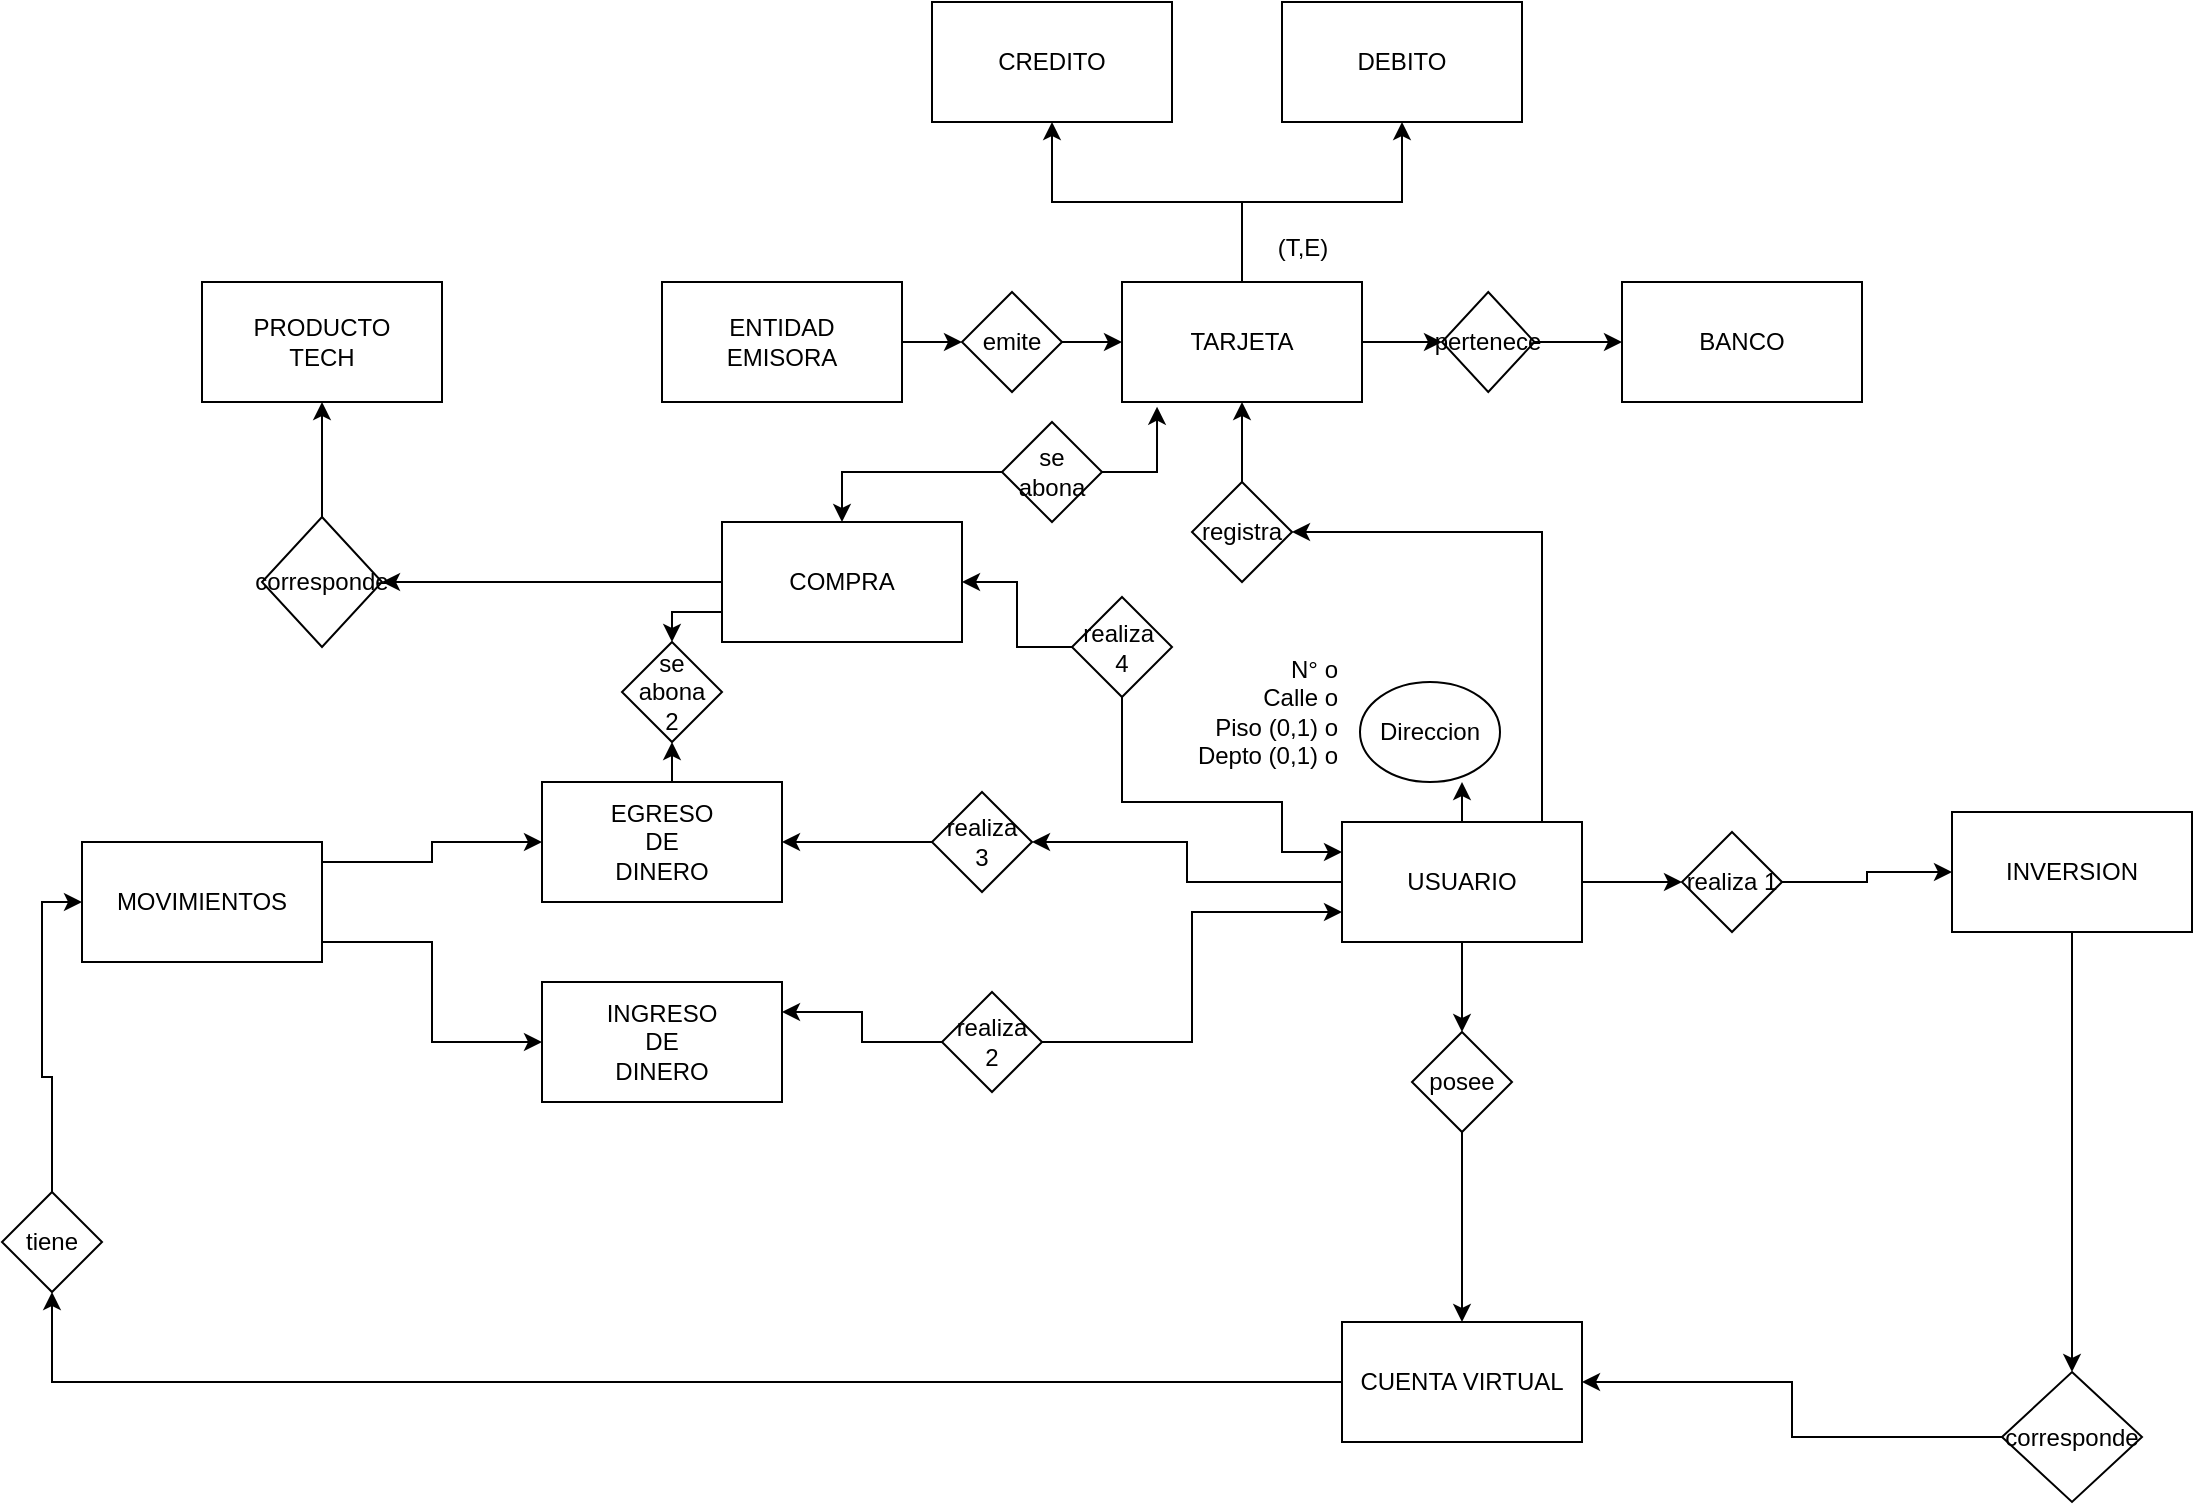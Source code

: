 <mxfile version="24.7.8">
  <diagram name="Página-1" id="KkGgWrTcCKknmEP0qxcg">
    <mxGraphModel dx="2427" dy="2136" grid="1" gridSize="10" guides="1" tooltips="1" connect="1" arrows="1" fold="1" page="1" pageScale="1" pageWidth="827" pageHeight="1169" math="0" shadow="0">
      <root>
        <mxCell id="0" />
        <mxCell id="1" parent="0" />
        <mxCell id="who9CqUNRb1ysD8g2-8Y-4" value="" style="edgeStyle=orthogonalEdgeStyle;rounded=0;orthogonalLoop=1;jettySize=auto;html=1;" edge="1" parent="1" source="who9CqUNRb1ysD8g2-8Y-1" target="who9CqUNRb1ysD8g2-8Y-3">
          <mxGeometry relative="1" as="geometry" />
        </mxCell>
        <mxCell id="who9CqUNRb1ysD8g2-8Y-8" value="" style="edgeStyle=orthogonalEdgeStyle;rounded=0;orthogonalLoop=1;jettySize=auto;html=1;" edge="1" parent="1" source="who9CqUNRb1ysD8g2-8Y-1" target="who9CqUNRb1ysD8g2-8Y-7">
          <mxGeometry relative="1" as="geometry">
            <Array as="points">
              <mxPoint x="640" y="350" />
              <mxPoint x="640" y="350" />
            </Array>
          </mxGeometry>
        </mxCell>
        <mxCell id="who9CqUNRb1ysD8g2-8Y-34" style="edgeStyle=orthogonalEdgeStyle;rounded=0;orthogonalLoop=1;jettySize=auto;html=1;" edge="1" parent="1" source="who9CqUNRb1ysD8g2-8Y-1" target="who9CqUNRb1ysD8g2-8Y-33">
          <mxGeometry relative="1" as="geometry">
            <Array as="points">
              <mxPoint x="610" y="175" />
            </Array>
          </mxGeometry>
        </mxCell>
        <mxCell id="who9CqUNRb1ysD8g2-8Y-62" style="edgeStyle=orthogonalEdgeStyle;rounded=0;orthogonalLoop=1;jettySize=auto;html=1;entryX=1;entryY=0.5;entryDx=0;entryDy=0;" edge="1" parent="1" source="who9CqUNRb1ysD8g2-8Y-1" target="who9CqUNRb1ysD8g2-8Y-44">
          <mxGeometry relative="1" as="geometry" />
        </mxCell>
        <mxCell id="who9CqUNRb1ysD8g2-8Y-1" value="USUARIO" style="whiteSpace=wrap;html=1;" vertex="1" parent="1">
          <mxGeometry x="510" y="320" width="120" height="60" as="geometry" />
        </mxCell>
        <mxCell id="who9CqUNRb1ysD8g2-8Y-37" value="" style="edgeStyle=orthogonalEdgeStyle;rounded=0;orthogonalLoop=1;jettySize=auto;html=1;" edge="1" parent="1" source="who9CqUNRb1ysD8g2-8Y-2" target="who9CqUNRb1ysD8g2-8Y-36">
          <mxGeometry relative="1" as="geometry" />
        </mxCell>
        <mxCell id="who9CqUNRb1ysD8g2-8Y-2" value="CUENTA VIRTUAL" style="whiteSpace=wrap;html=1;" vertex="1" parent="1">
          <mxGeometry x="510" y="570" width="120" height="60" as="geometry" />
        </mxCell>
        <mxCell id="who9CqUNRb1ysD8g2-8Y-5" value="" style="edgeStyle=orthogonalEdgeStyle;rounded=0;orthogonalLoop=1;jettySize=auto;html=1;" edge="1" parent="1" source="who9CqUNRb1ysD8g2-8Y-3" target="who9CqUNRb1ysD8g2-8Y-2">
          <mxGeometry relative="1" as="geometry" />
        </mxCell>
        <mxCell id="who9CqUNRb1ysD8g2-8Y-3" value="posee" style="rhombus;whiteSpace=wrap;html=1;" vertex="1" parent="1">
          <mxGeometry x="545" y="425" width="50" height="50" as="geometry" />
        </mxCell>
        <mxCell id="who9CqUNRb1ysD8g2-8Y-12" value="" style="edgeStyle=orthogonalEdgeStyle;rounded=0;orthogonalLoop=1;jettySize=auto;html=1;" edge="1" parent="1" source="who9CqUNRb1ysD8g2-8Y-6" target="who9CqUNRb1ysD8g2-8Y-11">
          <mxGeometry relative="1" as="geometry" />
        </mxCell>
        <mxCell id="who9CqUNRb1ysD8g2-8Y-6" value="INVERSION" style="whiteSpace=wrap;html=1;" vertex="1" parent="1">
          <mxGeometry x="815" y="315" width="120" height="60" as="geometry" />
        </mxCell>
        <mxCell id="who9CqUNRb1ysD8g2-8Y-9" style="edgeStyle=orthogonalEdgeStyle;rounded=0;orthogonalLoop=1;jettySize=auto;html=1;" edge="1" parent="1" source="who9CqUNRb1ysD8g2-8Y-7" target="who9CqUNRb1ysD8g2-8Y-6">
          <mxGeometry relative="1" as="geometry" />
        </mxCell>
        <mxCell id="who9CqUNRb1ysD8g2-8Y-7" value="realiza 1" style="rhombus;whiteSpace=wrap;html=1;" vertex="1" parent="1">
          <mxGeometry x="680" y="325" width="50" height="50" as="geometry" />
        </mxCell>
        <mxCell id="who9CqUNRb1ysD8g2-8Y-13" value="" style="edgeStyle=orthogonalEdgeStyle;rounded=0;orthogonalLoop=1;jettySize=auto;html=1;" edge="1" parent="1" source="who9CqUNRb1ysD8g2-8Y-11" target="who9CqUNRb1ysD8g2-8Y-2">
          <mxGeometry relative="1" as="geometry" />
        </mxCell>
        <mxCell id="who9CqUNRb1ysD8g2-8Y-11" value="corresponde" style="rhombus;whiteSpace=wrap;html=1;" vertex="1" parent="1">
          <mxGeometry x="840" y="595" width="70" height="65" as="geometry" />
        </mxCell>
        <mxCell id="who9CqUNRb1ysD8g2-8Y-14" value="Direccion" style="ellipse;whiteSpace=wrap;html=1;" vertex="1" parent="1">
          <mxGeometry x="519" y="250" width="70" height="50" as="geometry" />
        </mxCell>
        <mxCell id="who9CqUNRb1ysD8g2-8Y-15" value="N° o&lt;div&gt;Calle o&lt;/div&gt;&lt;div&gt;Piso (0,1) o&lt;/div&gt;&lt;div&gt;Depto (0,1) o&lt;/div&gt;" style="text;html=1;align=right;verticalAlign=middle;resizable=0;points=[];autosize=1;strokeColor=none;fillColor=none;" vertex="1" parent="1">
          <mxGeometry x="419" y="230" width="90" height="70" as="geometry" />
        </mxCell>
        <mxCell id="who9CqUNRb1ysD8g2-8Y-16" style="edgeStyle=orthogonalEdgeStyle;rounded=0;orthogonalLoop=1;jettySize=auto;html=1;entryX=0.736;entryY=1.007;entryDx=0;entryDy=0;entryPerimeter=0;" edge="1" parent="1" source="who9CqUNRb1ysD8g2-8Y-1" target="who9CqUNRb1ysD8g2-8Y-14">
          <mxGeometry relative="1" as="geometry" />
        </mxCell>
        <mxCell id="who9CqUNRb1ysD8g2-8Y-17" value="DEBITO" style="whiteSpace=wrap;html=1;" vertex="1" parent="1">
          <mxGeometry x="480" y="-90" width="120" height="60" as="geometry" />
        </mxCell>
        <mxCell id="who9CqUNRb1ysD8g2-8Y-18" value="CREDITO" style="whiteSpace=wrap;html=1;" vertex="1" parent="1">
          <mxGeometry x="305" y="-90" width="120" height="60" as="geometry" />
        </mxCell>
        <mxCell id="who9CqUNRb1ysD8g2-8Y-19" style="edgeStyle=orthogonalEdgeStyle;rounded=0;orthogonalLoop=1;jettySize=auto;html=1;entryX=0.5;entryY=1;entryDx=0;entryDy=0;" edge="1" source="who9CqUNRb1ysD8g2-8Y-22" target="who9CqUNRb1ysD8g2-8Y-17" parent="1">
          <mxGeometry relative="1" as="geometry" />
        </mxCell>
        <mxCell id="who9CqUNRb1ysD8g2-8Y-20" style="edgeStyle=orthogonalEdgeStyle;rounded=0;orthogonalLoop=1;jettySize=auto;html=1;entryX=0.5;entryY=1;entryDx=0;entryDy=0;" edge="1" source="who9CqUNRb1ysD8g2-8Y-22" target="who9CqUNRb1ysD8g2-8Y-18" parent="1">
          <mxGeometry relative="1" as="geometry" />
        </mxCell>
        <mxCell id="who9CqUNRb1ysD8g2-8Y-21" value="" style="edgeStyle=orthogonalEdgeStyle;rounded=0;orthogonalLoop=1;jettySize=auto;html=1;" edge="1" source="who9CqUNRb1ysD8g2-8Y-22" target="who9CqUNRb1ysD8g2-8Y-28" parent="1">
          <mxGeometry relative="1" as="geometry" />
        </mxCell>
        <mxCell id="who9CqUNRb1ysD8g2-8Y-22" value="TARJETA" style="whiteSpace=wrap;html=1;" vertex="1" parent="1">
          <mxGeometry x="400" y="50" width="120" height="60" as="geometry" />
        </mxCell>
        <mxCell id="who9CqUNRb1ysD8g2-8Y-23" value="(T,E)" style="text;html=1;align=center;verticalAlign=middle;resizable=0;points=[];autosize=1;strokeColor=none;fillColor=none;" vertex="1" parent="1">
          <mxGeometry x="465" y="18" width="50" height="30" as="geometry" />
        </mxCell>
        <mxCell id="who9CqUNRb1ysD8g2-8Y-24" value="BANCO" style="whiteSpace=wrap;html=1;" vertex="1" parent="1">
          <mxGeometry x="650" y="50" width="120" height="60" as="geometry" />
        </mxCell>
        <mxCell id="who9CqUNRb1ysD8g2-8Y-25" value="" style="edgeStyle=orthogonalEdgeStyle;rounded=0;orthogonalLoop=1;jettySize=auto;html=1;" edge="1" source="who9CqUNRb1ysD8g2-8Y-26" target="who9CqUNRb1ysD8g2-8Y-30" parent="1">
          <mxGeometry relative="1" as="geometry" />
        </mxCell>
        <mxCell id="who9CqUNRb1ysD8g2-8Y-26" value="ENTIDAD&lt;div&gt;EMISORA&lt;/div&gt;" style="whiteSpace=wrap;html=1;" vertex="1" parent="1">
          <mxGeometry x="170" y="50" width="120" height="60" as="geometry" />
        </mxCell>
        <mxCell id="who9CqUNRb1ysD8g2-8Y-27" value="" style="edgeStyle=orthogonalEdgeStyle;rounded=0;orthogonalLoop=1;jettySize=auto;html=1;" edge="1" source="who9CqUNRb1ysD8g2-8Y-28" target="who9CqUNRb1ysD8g2-8Y-24" parent="1">
          <mxGeometry relative="1" as="geometry" />
        </mxCell>
        <mxCell id="who9CqUNRb1ysD8g2-8Y-28" value="pertenece" style="rhombus;whiteSpace=wrap;html=1;" vertex="1" parent="1">
          <mxGeometry x="560" y="55" width="46.25" height="50" as="geometry" />
        </mxCell>
        <mxCell id="who9CqUNRb1ysD8g2-8Y-29" style="edgeStyle=orthogonalEdgeStyle;rounded=0;orthogonalLoop=1;jettySize=auto;html=1;entryX=0;entryY=0.5;entryDx=0;entryDy=0;" edge="1" source="who9CqUNRb1ysD8g2-8Y-30" target="who9CqUNRb1ysD8g2-8Y-22" parent="1">
          <mxGeometry relative="1" as="geometry" />
        </mxCell>
        <mxCell id="who9CqUNRb1ysD8g2-8Y-30" value="emite" style="rhombus;whiteSpace=wrap;html=1;" vertex="1" parent="1">
          <mxGeometry x="320" y="55" width="50" height="50" as="geometry" />
        </mxCell>
        <mxCell id="who9CqUNRb1ysD8g2-8Y-35" style="edgeStyle=orthogonalEdgeStyle;rounded=0;orthogonalLoop=1;jettySize=auto;html=1;entryX=0.5;entryY=1;entryDx=0;entryDy=0;" edge="1" parent="1" source="who9CqUNRb1ysD8g2-8Y-33" target="who9CqUNRb1ysD8g2-8Y-22">
          <mxGeometry relative="1" as="geometry" />
        </mxCell>
        <mxCell id="who9CqUNRb1ysD8g2-8Y-33" value="registra" style="rhombus;whiteSpace=wrap;html=1;" vertex="1" parent="1">
          <mxGeometry x="435" y="150" width="50" height="50" as="geometry" />
        </mxCell>
        <mxCell id="who9CqUNRb1ysD8g2-8Y-52" style="edgeStyle=orthogonalEdgeStyle;rounded=0;orthogonalLoop=1;jettySize=auto;html=1;entryX=0;entryY=0.5;entryDx=0;entryDy=0;" edge="1" parent="1" source="who9CqUNRb1ysD8g2-8Y-36" target="who9CqUNRb1ysD8g2-8Y-48">
          <mxGeometry relative="1" as="geometry" />
        </mxCell>
        <mxCell id="who9CqUNRb1ysD8g2-8Y-36" value="tiene" style="rhombus;whiteSpace=wrap;html=1;" vertex="1" parent="1">
          <mxGeometry x="-160" y="505" width="50" height="50" as="geometry" />
        </mxCell>
        <mxCell id="who9CqUNRb1ysD8g2-8Y-38" value="INGRESO&lt;div&gt;DE&lt;/div&gt;&lt;div&gt;DINERO&lt;/div&gt;" style="whiteSpace=wrap;html=1;" vertex="1" parent="1">
          <mxGeometry x="110" y="400" width="120" height="60" as="geometry" />
        </mxCell>
        <mxCell id="who9CqUNRb1ysD8g2-8Y-42" style="edgeStyle=orthogonalEdgeStyle;rounded=0;orthogonalLoop=1;jettySize=auto;html=1;entryX=1;entryY=0.25;entryDx=0;entryDy=0;" edge="1" parent="1" source="who9CqUNRb1ysD8g2-8Y-40" target="who9CqUNRb1ysD8g2-8Y-38">
          <mxGeometry relative="1" as="geometry" />
        </mxCell>
        <mxCell id="who9CqUNRb1ysD8g2-8Y-64" style="edgeStyle=orthogonalEdgeStyle;rounded=0;orthogonalLoop=1;jettySize=auto;html=1;entryX=0;entryY=0.75;entryDx=0;entryDy=0;" edge="1" parent="1" source="who9CqUNRb1ysD8g2-8Y-40" target="who9CqUNRb1ysD8g2-8Y-1">
          <mxGeometry relative="1" as="geometry" />
        </mxCell>
        <mxCell id="who9CqUNRb1ysD8g2-8Y-40" value="realiza&lt;div&gt;2&lt;/div&gt;" style="rhombus;whiteSpace=wrap;html=1;" vertex="1" parent="1">
          <mxGeometry x="310" y="405" width="50" height="50" as="geometry" />
        </mxCell>
        <mxCell id="who9CqUNRb1ysD8g2-8Y-63" value="" style="edgeStyle=orthogonalEdgeStyle;rounded=0;orthogonalLoop=1;jettySize=auto;html=1;" edge="1" parent="1" source="who9CqUNRb1ysD8g2-8Y-44" target="who9CqUNRb1ysD8g2-8Y-47">
          <mxGeometry relative="1" as="geometry" />
        </mxCell>
        <mxCell id="who9CqUNRb1ysD8g2-8Y-44" value="realiza&lt;div&gt;3&lt;/div&gt;" style="rhombus;whiteSpace=wrap;html=1;" vertex="1" parent="1">
          <mxGeometry x="305" y="305" width="50" height="50" as="geometry" />
        </mxCell>
        <mxCell id="who9CqUNRb1ysD8g2-8Y-80" style="edgeStyle=orthogonalEdgeStyle;rounded=0;orthogonalLoop=1;jettySize=auto;html=1;entryX=0.5;entryY=1;entryDx=0;entryDy=0;" edge="1" parent="1" source="who9CqUNRb1ysD8g2-8Y-47" target="who9CqUNRb1ysD8g2-8Y-76">
          <mxGeometry relative="1" as="geometry">
            <Array as="points">
              <mxPoint x="175" y="290" />
              <mxPoint x="175" y="290" />
            </Array>
          </mxGeometry>
        </mxCell>
        <mxCell id="who9CqUNRb1ysD8g2-8Y-47" value="EGRESO&lt;div&gt;DE&lt;/div&gt;&lt;div&gt;DINERO&lt;/div&gt;" style="whiteSpace=wrap;html=1;" vertex="1" parent="1">
          <mxGeometry x="110" y="300" width="120" height="60" as="geometry" />
        </mxCell>
        <mxCell id="who9CqUNRb1ysD8g2-8Y-49" style="edgeStyle=orthogonalEdgeStyle;rounded=0;orthogonalLoop=1;jettySize=auto;html=1;entryX=0;entryY=0.5;entryDx=0;entryDy=0;" edge="1" parent="1" source="who9CqUNRb1ysD8g2-8Y-48" target="who9CqUNRb1ysD8g2-8Y-38">
          <mxGeometry relative="1" as="geometry">
            <Array as="points">
              <mxPoint x="55" y="380" />
              <mxPoint x="55" y="430" />
            </Array>
          </mxGeometry>
        </mxCell>
        <mxCell id="who9CqUNRb1ysD8g2-8Y-50" style="edgeStyle=orthogonalEdgeStyle;rounded=0;orthogonalLoop=1;jettySize=auto;html=1;entryX=0;entryY=0.5;entryDx=0;entryDy=0;" edge="1" parent="1" source="who9CqUNRb1ysD8g2-8Y-48" target="who9CqUNRb1ysD8g2-8Y-47">
          <mxGeometry relative="1" as="geometry">
            <Array as="points">
              <mxPoint x="55" y="340" />
              <mxPoint x="55" y="330" />
            </Array>
          </mxGeometry>
        </mxCell>
        <mxCell id="who9CqUNRb1ysD8g2-8Y-48" value="MOVIMIENTOS" style="whiteSpace=wrap;html=1;" vertex="1" parent="1">
          <mxGeometry x="-120" y="330" width="120" height="60" as="geometry" />
        </mxCell>
        <mxCell id="who9CqUNRb1ysD8g2-8Y-65" value="" style="edgeStyle=orthogonalEdgeStyle;rounded=0;orthogonalLoop=1;jettySize=auto;html=1;" edge="1" parent="1" source="who9CqUNRb1ysD8g2-8Y-66" target="who9CqUNRb1ysD8g2-8Y-68">
          <mxGeometry relative="1" as="geometry" />
        </mxCell>
        <mxCell id="who9CqUNRb1ysD8g2-8Y-72" style="edgeStyle=orthogonalEdgeStyle;rounded=0;orthogonalLoop=1;jettySize=auto;html=1;entryX=0;entryY=0.25;entryDx=0;entryDy=0;" edge="1" parent="1" source="who9CqUNRb1ysD8g2-8Y-66" target="who9CqUNRb1ysD8g2-8Y-1">
          <mxGeometry relative="1" as="geometry">
            <Array as="points">
              <mxPoint x="400" y="310" />
              <mxPoint x="480" y="310" />
              <mxPoint x="480" y="335" />
            </Array>
          </mxGeometry>
        </mxCell>
        <mxCell id="who9CqUNRb1ysD8g2-8Y-66" value="realiza&amp;nbsp;&lt;div&gt;4&lt;/div&gt;" style="rhombus;whiteSpace=wrap;html=1;" vertex="1" parent="1">
          <mxGeometry x="375" y="207.5" width="50" height="50" as="geometry" />
        </mxCell>
        <mxCell id="who9CqUNRb1ysD8g2-8Y-67" value="" style="edgeStyle=orthogonalEdgeStyle;rounded=0;orthogonalLoop=1;jettySize=auto;html=1;" edge="1" parent="1" source="who9CqUNRb1ysD8g2-8Y-68" target="who9CqUNRb1ysD8g2-8Y-70">
          <mxGeometry relative="1" as="geometry" />
        </mxCell>
        <mxCell id="who9CqUNRb1ysD8g2-8Y-78" style="edgeStyle=orthogonalEdgeStyle;rounded=0;orthogonalLoop=1;jettySize=auto;html=1;exitX=0;exitY=0.75;exitDx=0;exitDy=0;" edge="1" parent="1" source="who9CqUNRb1ysD8g2-8Y-68" target="who9CqUNRb1ysD8g2-8Y-76">
          <mxGeometry relative="1" as="geometry">
            <Array as="points">
              <mxPoint x="175" y="215" />
            </Array>
          </mxGeometry>
        </mxCell>
        <mxCell id="who9CqUNRb1ysD8g2-8Y-68" value="COMPRA" style="whiteSpace=wrap;html=1;" vertex="1" parent="1">
          <mxGeometry x="200" y="170" width="120" height="60" as="geometry" />
        </mxCell>
        <mxCell id="who9CqUNRb1ysD8g2-8Y-69" value="" style="edgeStyle=orthogonalEdgeStyle;rounded=0;orthogonalLoop=1;jettySize=auto;html=1;" edge="1" parent="1" source="who9CqUNRb1ysD8g2-8Y-70" target="who9CqUNRb1ysD8g2-8Y-71">
          <mxGeometry relative="1" as="geometry" />
        </mxCell>
        <mxCell id="who9CqUNRb1ysD8g2-8Y-70" value="corresponde" style="rhombus;whiteSpace=wrap;html=1;" vertex="1" parent="1">
          <mxGeometry x="-30" y="167.5" width="60" height="65" as="geometry" />
        </mxCell>
        <mxCell id="who9CqUNRb1ysD8g2-8Y-71" value="PRODUCTO&lt;div&gt;TECH&lt;/div&gt;" style="whiteSpace=wrap;html=1;" vertex="1" parent="1">
          <mxGeometry x="-60" y="50" width="120" height="60" as="geometry" />
        </mxCell>
        <mxCell id="who9CqUNRb1ysD8g2-8Y-75" style="edgeStyle=orthogonalEdgeStyle;rounded=0;orthogonalLoop=1;jettySize=auto;html=1;entryX=0.5;entryY=0;entryDx=0;entryDy=0;" edge="1" parent="1" source="who9CqUNRb1ysD8g2-8Y-73" target="who9CqUNRb1ysD8g2-8Y-68">
          <mxGeometry relative="1" as="geometry" />
        </mxCell>
        <mxCell id="who9CqUNRb1ysD8g2-8Y-73" value="se&lt;div&gt;abona&lt;/div&gt;" style="rhombus;whiteSpace=wrap;html=1;" vertex="1" parent="1">
          <mxGeometry x="340" y="120" width="50" height="50" as="geometry" />
        </mxCell>
        <mxCell id="who9CqUNRb1ysD8g2-8Y-74" style="edgeStyle=orthogonalEdgeStyle;rounded=0;orthogonalLoop=1;jettySize=auto;html=1;entryX=0.146;entryY=1.039;entryDx=0;entryDy=0;entryPerimeter=0;" edge="1" parent="1" source="who9CqUNRb1ysD8g2-8Y-73" target="who9CqUNRb1ysD8g2-8Y-22">
          <mxGeometry relative="1" as="geometry" />
        </mxCell>
        <mxCell id="who9CqUNRb1ysD8g2-8Y-76" value="se&lt;div&gt;abona&lt;/div&gt;&lt;div&gt;2&lt;/div&gt;" style="rhombus;whiteSpace=wrap;html=1;" vertex="1" parent="1">
          <mxGeometry x="150" y="230" width="50" height="50" as="geometry" />
        </mxCell>
      </root>
    </mxGraphModel>
  </diagram>
</mxfile>
